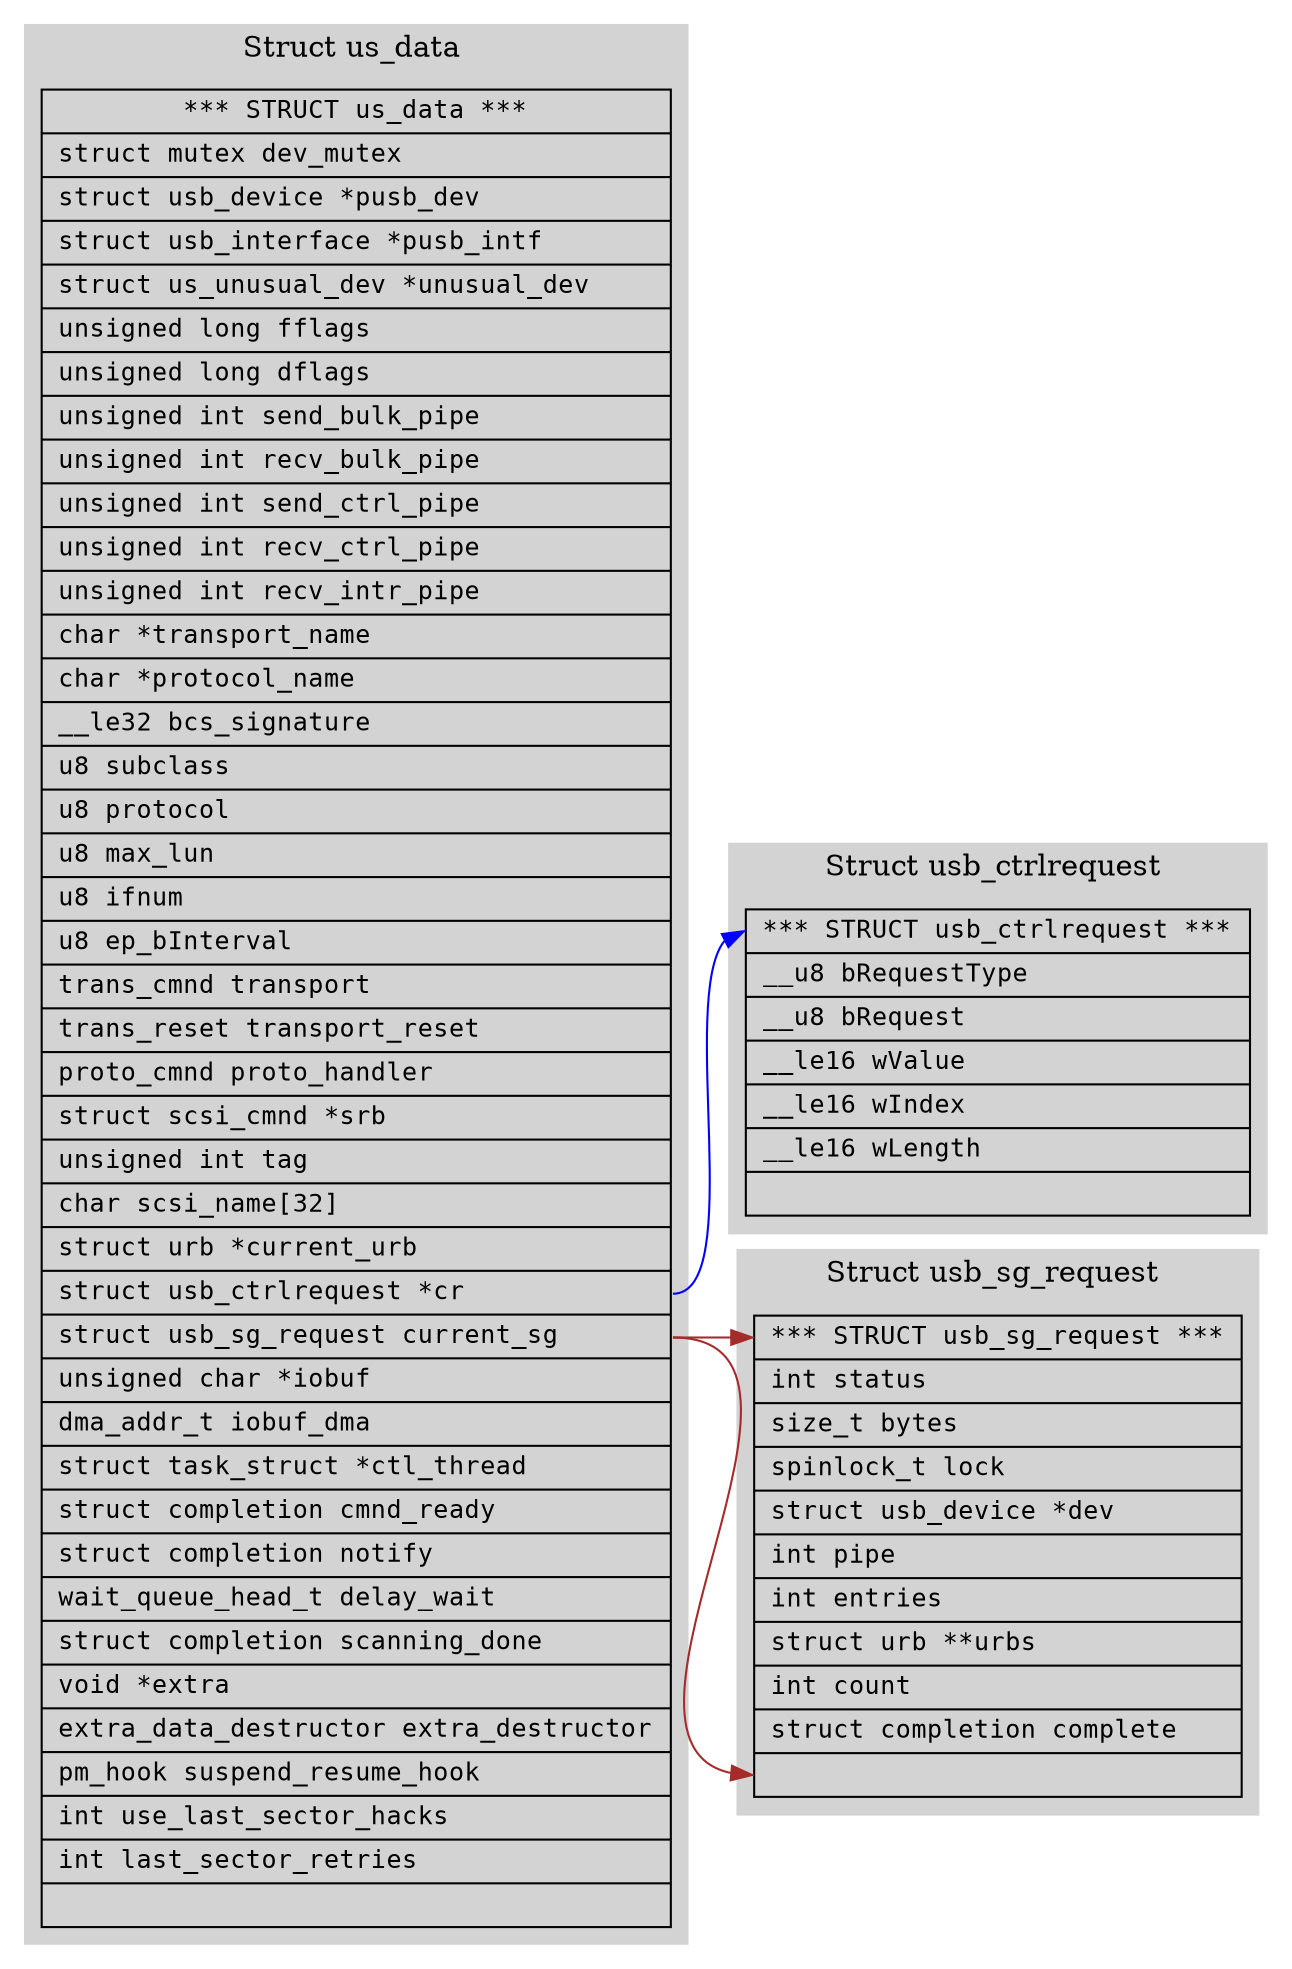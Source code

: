 digraph USB {
    node [shape=record fontsize=12 fontname=Courier style=filled];
    edge[color=blue];
    rankdir=LR;

subgraph cluster_us_data  {
    node [shape=record fontsize=12 fontname=Courier style=filled];
    color = lightgray;
    style=filled;
    label = "Struct us_data ";
    edge[color="#2e3436"];
        node_us_data [shape=record label="<f0>*** STRUCT us_data  ***|\
<f2>struct mutex     dev_mutex\l|\
<f3>struct usb_device *pusb_dev\l|\
<f4>struct usb_interface *pusb_intf\l|\
<f5>struct us_unusual_dev   *unusual_dev\l|\
<f6>unsigned long    fflags\l|\
<f7>unsigned long    dflags\l|\
<f8>unsigned int     send_bulk_pipe\l|\
<f9>unsigned int     recv_bulk_pipe\l|\
<f10>unsigned int    send_ctrl_pipe\l|\
<f11>unsigned int    recv_ctrl_pipe\l|\
<f12>unsigned int    recv_intr_pipe\l|\
<f13>char        *transport_name\l|\
<f14>char        *protocol_name\l|\
<f15>__le32      bcs_signature\l|\
<f16>u8      subclass\l|\
<f17>u8      protocol\l|\
<f18>u8      max_lun\l|\
<f19>u8      ifnum\l|\
<f20>u8      ep_bInterval\l|\
<f21>trans_cmnd  transport\l|\
<f22>trans_reset     transport_reset\l|\
<f23>proto_cmnd  proto_handler\l|\
<f24>struct scsi_cmnd *srb\l|\
<f25>unsigned int    tag\l|\
<f26>char        scsi_name[32]\l|\
<f27>struct urb  *current_urb\l|\
<f28>struct usb_ctrlrequest *cr\l|\
<f29>struct usb_sg_request current_sg\l|\
<f30>unsigned char   *iobuf\l|\
<f31>dma_addr_t  iobuf_dma\l|\
<f32>struct task_struct *ctl_thread\l|\
<f33>struct completion cmnd_ready\l|\
<f34>struct completion notify\l|\
<f35>wait_queue_head_t delay_wait\l|\
<f36>struct completion scanning_done\l|\
<f37>void        *extra\l|\
<f38>extra_data_destructor extra_destructor\l|\
<f39>pm_hook         suspend_resume_hook\l|\
<f40>int         use_last_sector_hacks\l|\
<f41>int         last_sector_retries\l|<f999>\
"];
}

subgraph cluster_usb_ctrlrequest  {
    node [shape=record fontsize=12 fontname=Courier style=filled];
    color = lightgray;
    style=filled;
    label = "Struct usb_ctrlrequest ";
    edge[color="#2e3436"];
        node_usb_ctrlrequest [shape=record label="<f0>*** STRUCT usb_ctrlrequest  ***|\
<f2>__u8 bRequestType\l|\
<f3>__u8 bRequest\l|\
<f4>__le16 wValue\l|\
<f5>__le16 wIndex\l|\
<f6>__le16 wLength\l|<f999>\
"];
}

subgraph cluster_usb_sg_request  {
    node [shape=record fontsize=12 fontname=Courier style=filled];
    color = lightgray;
    style=filled;
    label = "Struct usb_sg_request ";
    edge[color="#2e3436"];
        node_usb_sg_request [shape=record label="<f0>*** STRUCT usb_sg_request  ***|\
<f2>int      status\l|\
<f3>size_t       bytes\l|\
<f4>spinlock_t   lock\l|\
<f5>struct usb_device *dev\l|\
<f6>int      pipe\l|\
<f7>int      entries\l|\
<f8>struct urb   **urbs\l|\
<f9>int      count\l|\
<f10>struct completion complete\l|<f999>\
"];
}

node_us_data:f28 -> node_usb_ctrlrequest:f0;
node_us_data:f29 -> node_usb_sg_request:f0[color=brown];
node_us_data:f29 -> node_usb_sg_request:f999[color=brown];

}